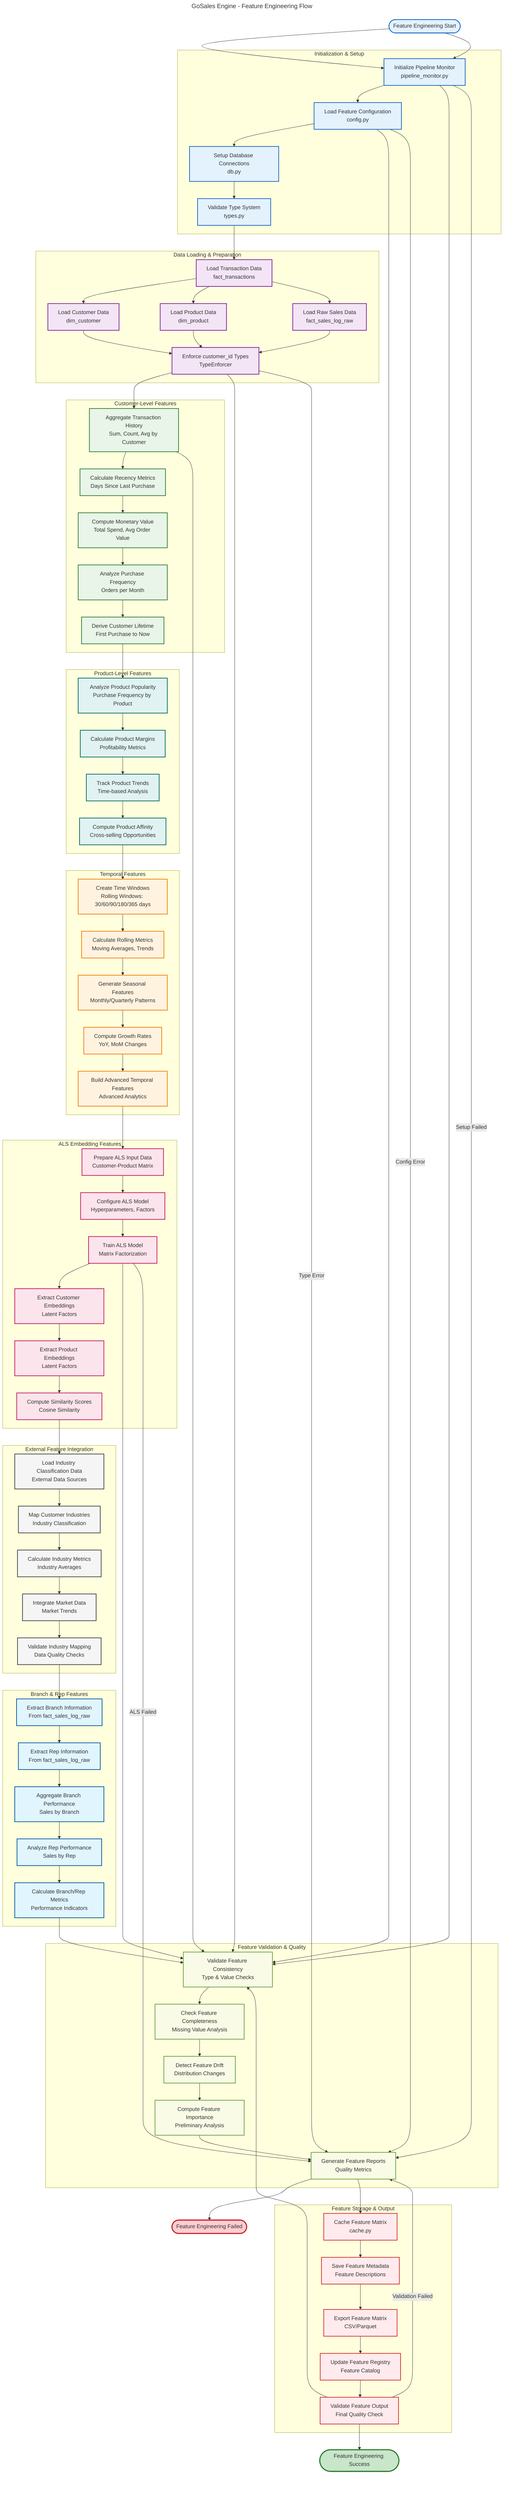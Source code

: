 ---
title: GoSales Engine - Feature Engineering Flow
---

graph TB
    %% Start
    Start([Feature Engineering Start]) --> InitializeMonitor

    %% Initialization Phase
    subgraph "Initialization & Setup"
        InitializeMonitor[Initialize Pipeline Monitor<br/>pipeline_monitor.py]
        LoadConfiguration[Load Feature Configuration<br/>config.py]
        SetupDatabase[Setup Database Connections<br/>db.py]
        ValidateTypeSystem[Validate Type System<br/>types.py]
    end

    %% Data Loading Phase
    subgraph "Data Loading & Preparation"
        LoadTransactions[Load Transaction Data<br/>fact_transactions]
        LoadCustomers[Load Customer Data<br/>dim_customer]
        LoadProducts[Load Product Data<br/>dim_product]
        LoadRawSalesLog[Load Raw Sales Data<br/>fact_sales_log_raw]
        EnforceCustomerIdTypes[Enforce customer_id Types<br/>TypeEnforcer]
    end

    %% Customer Feature Engineering
    subgraph "Customer-Level Features"
        AggregateTransactionHistory[Aggregate Transaction History<br/>Sum, Count, Avg by Customer]
        CalculateRecency[Calculate Recency Metrics<br/>Days Since Last Purchase]
        ComputeMonetaryValue[Compute Monetary Value<br/>Total Spend, Avg Order Value]
        AnalyzePurchaseFrequency[Analyze Purchase Frequency<br/>Orders per Month]
        DeriveCustomerLifetime[Derive Customer Lifetime<br/>First Purchase to Now]
    end

    %% Product Feature Engineering
    subgraph "Product-Level Features"
        AnalyzeProductPopularity[Analyze Product Popularity<br/>Purchase Frequency by Product]
        CalculateProductMargins[Calculate Product Margins<br/>Profitability Metrics]
        TrackProductTrends[Track Product Trends<br/>Time-based Analysis]
        ComputeProductAffinity[Compute Product Affinity<br/>Cross-selling Opportunities]
    end

    %% Temporal Feature Engineering
    subgraph "Temporal Features"
        CreateTimeWindows[Create Time Windows<br/>Rolling Windows: 30/60/90/180/365 days]
        CalculateRollingMetrics[Calculate Rolling Metrics<br/>Moving Averages, Trends]
        GenerateSeasonalFeatures[Generate Seasonal Features<br/>Monthly/Quarterly Patterns]
        ComputeGrowthRates[Compute Growth Rates<br/>YoY, MoM Changes]
        BuildAdvancedTemporal[Build Advanced Temporal Features<br/>Advanced Analytics]
    end

    %% Collaborative Filtering Features
    subgraph "ALS Embedding Features"
        PrepareALSInput[Prepare ALS Input Data<br/>Customer-Product Matrix]
        ConfigureALSModel[Configure ALS Model<br/>Hyperparameters, Factors]
        TrainALSModel[Train ALS Model<br/>Matrix Factorization]
        ExtractCustomerEmbeddings[Extract Customer Embeddings<br/>Latent Factors]
        ExtractProductEmbeddings[Extract Product Embeddings<br/>Latent Factors]
        ComputeSimilarityScores[Compute Similarity Scores<br/>Cosine Similarity]
    end

    %% External Feature Integration
    subgraph "External Feature Integration"
        LoadIndustryData[Load Industry Classification Data<br/>External Data Sources]
        MapCustomerIndustries[Map Customer Industries<br/>Industry Classification]
        CalculateIndustryMetrics[Calculate Industry Metrics<br/>Industry Averages]
        IntegrateMarketData[Integrate Market Data<br/>Market Trends]
        ValidateIndustryMapping[Validate Industry Mapping<br/>Data Quality Checks]
    end

    %% Branch/Rep Feature Engineering
    subgraph "Branch & Rep Features"
        ExtractBranchInfo[Extract Branch Information<br/>From fact_sales_log_raw]
        ExtractRepInfo[Extract Rep Information<br/>From fact_sales_log_raw]
        AggregateBranchPerformance[Aggregate Branch Performance<br/>Sales by Branch]
        AnalyzeRepPerformance[Analyze Rep Performance<br/>Sales by Rep]
        CalculateBranchRepMetrics[Calculate Branch/Rep Metrics<br/>Performance Indicators]
    end

    %% Feature Validation & Quality
    subgraph "Feature Validation & Quality"
        ValidateFeatureConsistency[Validate Feature Consistency<br/>Type & Value Checks]
        CheckFeatureCompleteness[Check Feature Completeness<br/>Missing Value Analysis]
        DetectFeatureDrift[Detect Feature Drift<br/>Distribution Changes]
        ComputeFeatureImportance[Compute Feature Importance<br/>Preliminary Analysis]
        GenerateFeatureReports[Generate Feature Reports<br/>Quality Metrics]
    end

    %% Feature Storage & Caching
    subgraph "Feature Storage & Output"
        CacheFeatureMatrix[Cache Feature Matrix<br/>cache.py]
        SaveFeatureMetadata[Save Feature Metadata<br/>Feature Descriptions]
        ExportFeatureMatrix[Export Feature Matrix<br/>CSV/Parquet]
        UpdateFeatureRegistry[Update Feature Registry<br/>Feature Catalog]
        ValidateFeatureOutput[Validate Feature Output<br/>Final Quality Check]
    end

    %% End
    ValidateFeatureOutput --> Success([Feature Engineering Success])
    GenerateFeatureReports --> Failure([Feature Engineering Failed])

    %% Main Flow Connections
    Start --> InitializeMonitor
    InitializeMonitor --> LoadConfiguration
    LoadConfiguration --> SetupDatabase
    SetupDatabase --> ValidateTypeSystem
    ValidateTypeSystem --> LoadTransactions

    LoadTransactions --> LoadCustomers
    LoadTransactions --> LoadProducts
    LoadTransactions --> LoadRawSalesLog
    LoadCustomers --> EnforceCustomerIdTypes
    LoadProducts --> EnforceCustomerIdTypes
    LoadRawSalesLog --> EnforceCustomerIdTypes

    EnforceCustomerIdTypes --> AggregateTransactionHistory
    AggregateTransactionHistory --> CalculateRecency
    CalculateRecency --> ComputeMonetaryValue
    ComputeMonetaryValue --> AnalyzePurchaseFrequency
    AnalyzePurchaseFrequency --> DeriveCustomerLifetime

    DeriveCustomerLifetime --> AnalyzeProductPopularity
    AnalyzeProductPopularity --> CalculateProductMargins
    CalculateProductMargins --> TrackProductTrends
    TrackProductTrends --> ComputeProductAffinity

    ComputeProductAffinity --> CreateTimeWindows
    CreateTimeWindows --> CalculateRollingMetrics
    CalculateRollingMetrics --> GenerateSeasonalFeatures
    GenerateSeasonalFeatures --> ComputeGrowthRates
    ComputeGrowthRates --> BuildAdvancedTemporal

    BuildAdvancedTemporal --> PrepareALSInput
    PrepareALSInput --> ConfigureALSModel
    ConfigureALSModel --> TrainALSModel
    TrainALSModel --> ExtractCustomerEmbeddings
    ExtractCustomerEmbeddings --> ExtractProductEmbeddings
    ExtractProductEmbeddings --> ComputeSimilarityScores

    ComputeSimilarityScores --> LoadIndustryData
    LoadIndustryData --> MapCustomerIndustries
    MapCustomerIndustries --> CalculateIndustryMetrics
    CalculateIndustryMetrics --> IntegrateMarketData
    IntegrateMarketData --> ValidateIndustryMapping

    ValidateIndustryMapping --> ExtractBranchInfo
    ExtractBranchInfo --> ExtractRepInfo
    ExtractRepInfo --> AggregateBranchPerformance
    AggregateBranchPerformance --> AnalyzeRepPerformance
    AnalyzeRepPerformance --> CalculateBranchRepMetrics

    CalculateBranchRepMetrics --> ValidateFeatureConsistency
    ValidateFeatureConsistency --> CheckFeatureCompleteness
    CheckFeatureCompleteness --> DetectFeatureDrift
    DetectFeatureDrift --> ComputeFeatureImportance
    ComputeFeatureImportance --> GenerateFeatureReports

    GenerateFeatureReports --> CacheFeatureMatrix
    CacheFeatureMatrix --> SaveFeatureMetadata
    SaveFeatureMetadata --> ExportFeatureMatrix
    ExportFeatureMatrix --> UpdateFeatureRegistry
    UpdateFeatureRegistry --> ValidateFeatureOutput

    %% Parallel Monitoring
    InitializeMonitor --> ValidateFeatureConsistency
    LoadConfiguration --> ValidateFeatureConsistency
    EnforceCustomerIdTypes --> ValidateFeatureConsistency
    AggregateTransactionHistory --> ValidateFeatureConsistency
    TrainALSModel --> ValidateFeatureConsistency
    ValidateFeatureOutput --> ValidateFeatureConsistency

    %% Error Handling
    InitializeMonitor -->|Setup Failed| GenerateFeatureReports
    LoadConfiguration -->|Config Error| GenerateFeatureReports
    EnforceCustomerIdTypes -->|Type Error| GenerateFeatureReports
    TrainALSModel -->|ALS Failed| GenerateFeatureReports
    ValidateFeatureOutput -->|Validation Failed| GenerateFeatureReports

    %% Styling
    classDef setup fill:#e3f2fd,stroke:#1565c0,stroke-width:2px
    classDef loading fill:#f3e5f5,stroke:#7b1fa2,stroke-width:2px
    classDef customer fill:#e8f5e8,stroke:#2e7d32,stroke-width:2px
    classDef product fill:#e0f2f1,stroke:#00695c,stroke-width:2px
    classDef temporal fill:#fff3e0,stroke:#f57c00,stroke-width:2px
    classDef als fill:#fce4ec,stroke:#c2185b,stroke-width:2px
    classDef external fill:#f5f5f5,stroke:#424242,stroke-width:2px
    classDef branchrep fill:#e1f5fe,stroke:#01579b,stroke-width:2px
    classDef validation fill:#f9fbe7,stroke:#689f38,stroke-width:2px
    classDef storage fill:#ffebee,stroke:#d32f2f,stroke-width:2px
    classDef success fill:#c8e6c9,stroke:#2e7d32,stroke-width:3px
    classDef failure fill:#ffcdd2,stroke:#c62828,stroke-width:3px

    class Start,InitializeMonitor,LoadConfiguration,SetupDatabase,ValidateTypeSystem setup
    class LoadTransactions,LoadCustomers,LoadProducts,LoadRawSalesLog,EnforceCustomerIdTypes loading
    class AggregateTransactionHistory,CalculateRecency,ComputeMonetaryValue,AnalyzePurchaseFrequency,DeriveCustomerLifetime customer
    class AnalyzeProductPopularity,CalculateProductMargins,TrackProductTrends,ComputeProductAffinity product
    class CreateTimeWindows,CalculateRollingMetrics,GenerateSeasonalFeatures,ComputeGrowthRates,BuildAdvancedTemporal temporal
    class PrepareALSInput,ConfigureALSModel,TrainALSModel,ExtractCustomerEmbeddings,ExtractProductEmbeddings,ComputeSimilarityScores als
    class LoadIndustryData,MapCustomerIndustries,CalculateIndustryMetrics,IntegrateMarketData,ValidateIndustryMapping external
    class ExtractBranchInfo,ExtractRepInfo,AggregateBranchPerformance,AnalyzeRepPerformance,CalculateBranchRepMetrics branchrep
    class ValidateFeatureConsistency,CheckFeatureCompleteness,DetectFeatureDrift,ComputeFeatureImportance,GenerateFeatureReports validation
    class CacheFeatureMatrix,SaveFeatureMetadata,ExportFeatureMatrix,UpdateFeatureRegistry,ValidateFeatureOutput storage
    class Success success
    class Failure failure